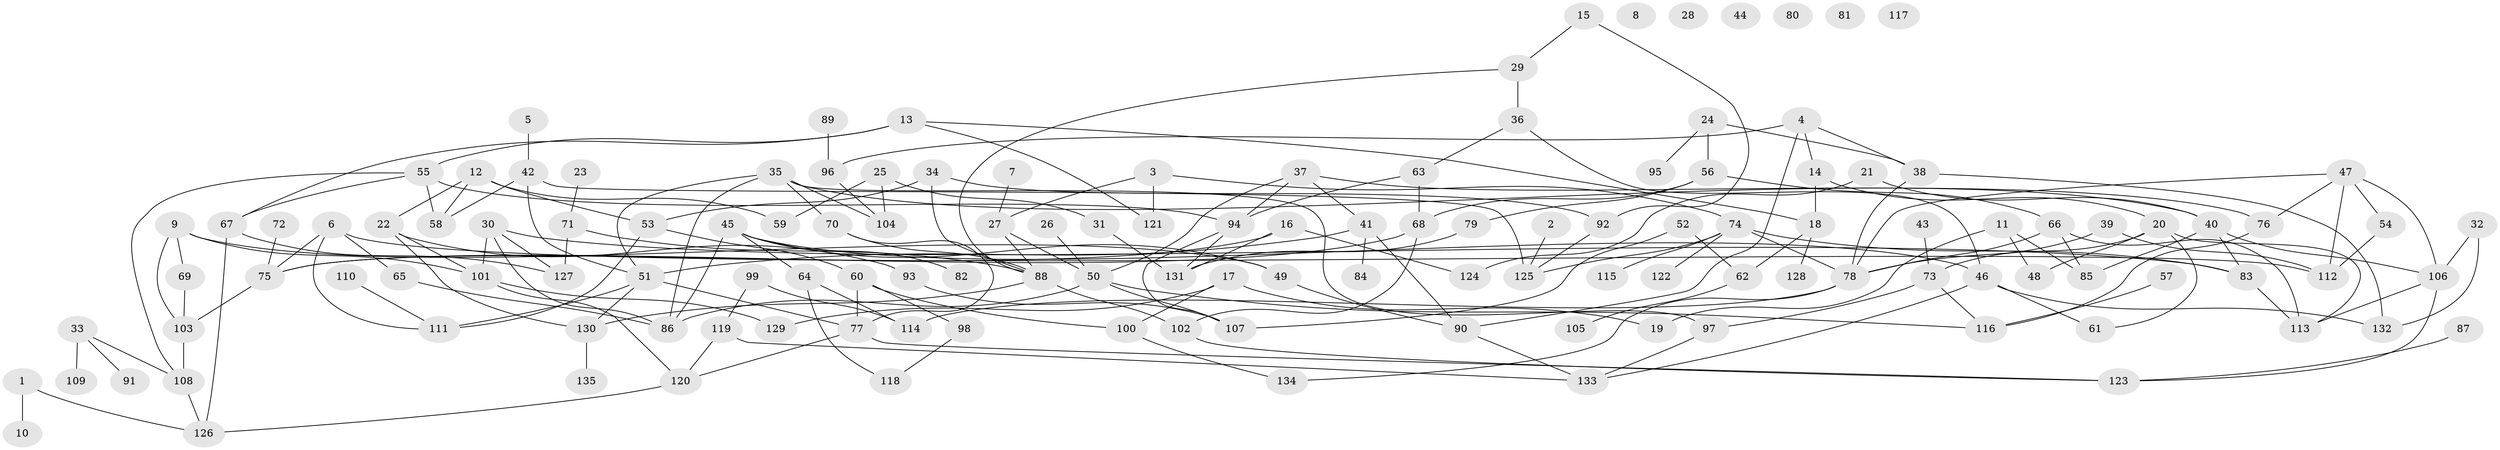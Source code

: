 // Generated by graph-tools (version 1.1) at 2025/25/03/09/25 03:25:18]
// undirected, 135 vertices, 200 edges
graph export_dot {
graph [start="1"]
  node [color=gray90,style=filled];
  1;
  2;
  3;
  4;
  5;
  6;
  7;
  8;
  9;
  10;
  11;
  12;
  13;
  14;
  15;
  16;
  17;
  18;
  19;
  20;
  21;
  22;
  23;
  24;
  25;
  26;
  27;
  28;
  29;
  30;
  31;
  32;
  33;
  34;
  35;
  36;
  37;
  38;
  39;
  40;
  41;
  42;
  43;
  44;
  45;
  46;
  47;
  48;
  49;
  50;
  51;
  52;
  53;
  54;
  55;
  56;
  57;
  58;
  59;
  60;
  61;
  62;
  63;
  64;
  65;
  66;
  67;
  68;
  69;
  70;
  71;
  72;
  73;
  74;
  75;
  76;
  77;
  78;
  79;
  80;
  81;
  82;
  83;
  84;
  85;
  86;
  87;
  88;
  89;
  90;
  91;
  92;
  93;
  94;
  95;
  96;
  97;
  98;
  99;
  100;
  101;
  102;
  103;
  104;
  105;
  106;
  107;
  108;
  109;
  110;
  111;
  112;
  113;
  114;
  115;
  116;
  117;
  118;
  119;
  120;
  121;
  122;
  123;
  124;
  125;
  126;
  127;
  128;
  129;
  130;
  131;
  132;
  133;
  134;
  135;
  1 -- 10;
  1 -- 126;
  2 -- 125;
  3 -- 27;
  3 -- 74;
  3 -- 121;
  4 -- 14;
  4 -- 38;
  4 -- 90;
  4 -- 96;
  5 -- 42;
  6 -- 65;
  6 -- 75;
  6 -- 111;
  6 -- 112;
  7 -- 27;
  9 -- 49;
  9 -- 69;
  9 -- 101;
  9 -- 103;
  11 -- 19;
  11 -- 48;
  11 -- 85;
  12 -- 22;
  12 -- 53;
  12 -- 58;
  12 -- 59;
  13 -- 18;
  13 -- 55;
  13 -- 67;
  13 -- 121;
  14 -- 18;
  14 -- 20;
  15 -- 29;
  15 -- 92;
  16 -- 75;
  16 -- 124;
  16 -- 131;
  17 -- 19;
  17 -- 100;
  17 -- 129;
  18 -- 62;
  18 -- 128;
  20 -- 48;
  20 -- 61;
  20 -- 73;
  20 -- 113;
  21 -- 40;
  21 -- 124;
  22 -- 93;
  22 -- 101;
  22 -- 130;
  23 -- 71;
  24 -- 38;
  24 -- 56;
  24 -- 95;
  25 -- 31;
  25 -- 59;
  25 -- 104;
  26 -- 50;
  27 -- 50;
  27 -- 88;
  29 -- 36;
  29 -- 88;
  30 -- 83;
  30 -- 86;
  30 -- 101;
  30 -- 127;
  31 -- 131;
  32 -- 106;
  32 -- 132;
  33 -- 91;
  33 -- 108;
  33 -- 109;
  34 -- 53;
  34 -- 88;
  34 -- 92;
  35 -- 40;
  35 -- 51;
  35 -- 70;
  35 -- 86;
  35 -- 97;
  35 -- 104;
  36 -- 46;
  36 -- 63;
  37 -- 41;
  37 -- 50;
  37 -- 76;
  37 -- 94;
  38 -- 78;
  38 -- 132;
  39 -- 78;
  39 -- 112;
  40 -- 83;
  40 -- 85;
  40 -- 106;
  41 -- 51;
  41 -- 84;
  41 -- 90;
  42 -- 51;
  42 -- 58;
  42 -- 125;
  43 -- 73;
  45 -- 46;
  45 -- 49;
  45 -- 64;
  45 -- 82;
  45 -- 86;
  46 -- 61;
  46 -- 132;
  46 -- 133;
  47 -- 54;
  47 -- 76;
  47 -- 78;
  47 -- 106;
  47 -- 112;
  49 -- 90;
  50 -- 86;
  50 -- 107;
  50 -- 116;
  51 -- 77;
  51 -- 111;
  51 -- 130;
  52 -- 62;
  52 -- 107;
  53 -- 60;
  53 -- 111;
  54 -- 112;
  55 -- 58;
  55 -- 67;
  55 -- 94;
  55 -- 108;
  56 -- 66;
  56 -- 68;
  56 -- 79;
  57 -- 116;
  60 -- 77;
  60 -- 98;
  60 -- 100;
  62 -- 105;
  63 -- 68;
  63 -- 94;
  64 -- 114;
  64 -- 118;
  65 -- 86;
  66 -- 78;
  66 -- 85;
  66 -- 113;
  67 -- 126;
  67 -- 127;
  68 -- 75;
  68 -- 102;
  69 -- 103;
  70 -- 77;
  70 -- 88;
  71 -- 88;
  71 -- 127;
  72 -- 75;
  73 -- 97;
  73 -- 116;
  74 -- 78;
  74 -- 83;
  74 -- 115;
  74 -- 122;
  74 -- 125;
  75 -- 103;
  76 -- 116;
  77 -- 120;
  77 -- 123;
  78 -- 114;
  78 -- 134;
  79 -- 131;
  83 -- 113;
  87 -- 123;
  88 -- 102;
  88 -- 130;
  89 -- 96;
  90 -- 133;
  92 -- 125;
  93 -- 107;
  94 -- 107;
  94 -- 131;
  96 -- 104;
  97 -- 133;
  98 -- 118;
  99 -- 114;
  99 -- 119;
  100 -- 134;
  101 -- 120;
  101 -- 129;
  102 -- 123;
  103 -- 108;
  106 -- 113;
  106 -- 123;
  108 -- 126;
  110 -- 111;
  119 -- 120;
  119 -- 133;
  120 -- 126;
  130 -- 135;
}
